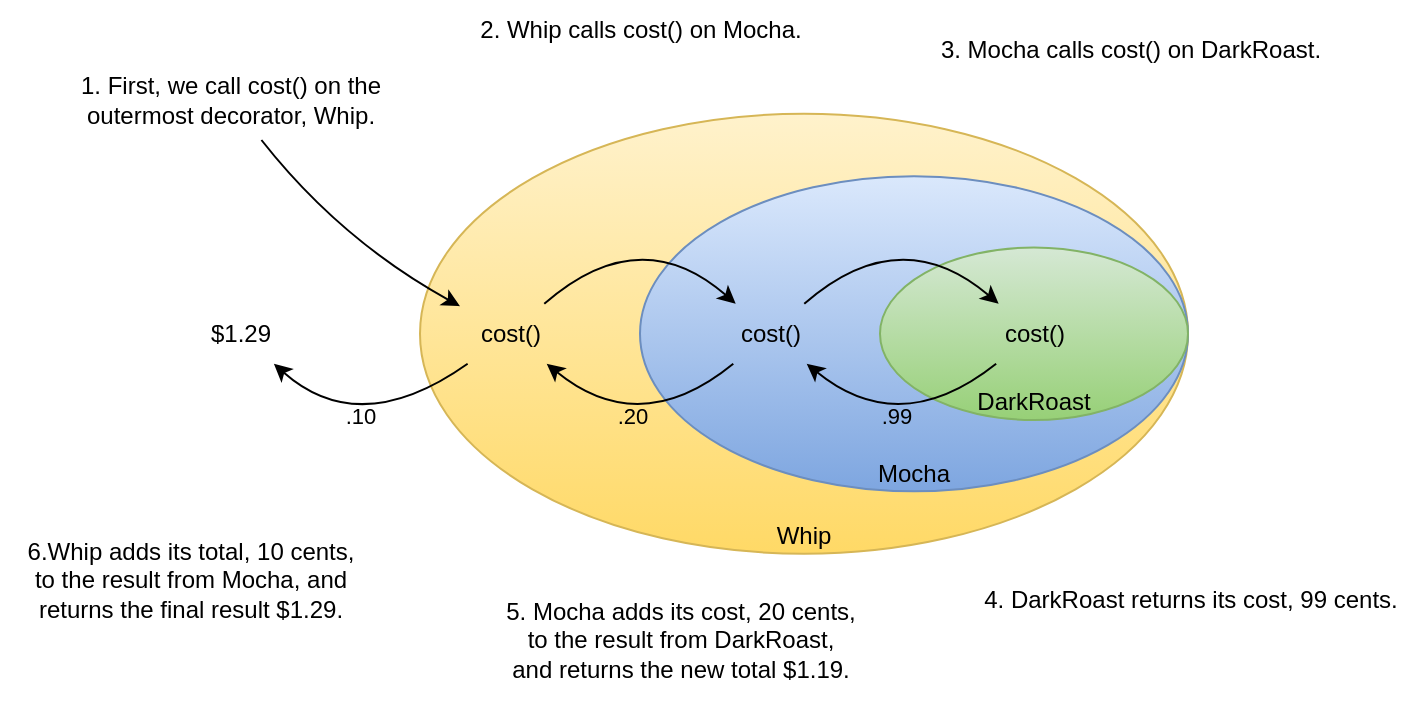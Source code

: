<mxfile version="20.7.4" type="device"><diagram id="ahAyE9eUKxN_0jiChCt0" name="Sayfa -1"><mxGraphModel dx="1404" dy="837" grid="1" gridSize="10" guides="1" tooltips="1" connect="1" arrows="1" fold="1" page="1" pageScale="1" pageWidth="827" pageHeight="1169" math="0" shadow="0"><root><mxCell id="0"/><mxCell id="1" parent="0"/><mxCell id="oRd8bEWrd4tIhJ1eEdKT-1" value="Whip" style="ellipse;whiteSpace=wrap;html=1;verticalAlign=bottom;fillColor=#fff2cc;gradientColor=#ffd966;strokeColor=#d6b656;" parent="1" vertex="1"><mxGeometry x="310" y="366.88" width="384" height="220" as="geometry"/></mxCell><mxCell id="oRd8bEWrd4tIhJ1eEdKT-2" value="Mocha" style="ellipse;whiteSpace=wrap;html=1;verticalAlign=bottom;fillColor=#dae8fc;gradientColor=#7ea6e0;strokeColor=#6c8ebf;" parent="1" vertex="1"><mxGeometry x="420" y="398.13" width="274" height="157.5" as="geometry"/></mxCell><mxCell id="oRd8bEWrd4tIhJ1eEdKT-3" value="DarkRoast" style="ellipse;whiteSpace=wrap;html=1;verticalAlign=bottom;fillColor=#d5e8d4;gradientColor=#97d077;strokeColor=#82b366;" parent="1" vertex="1"><mxGeometry x="540" y="433.75" width="154" height="86.25" as="geometry"/></mxCell><mxCell id="oRd8bEWrd4tIhJ1eEdKT-4" value="cost()" style="text;html=1;align=center;verticalAlign=middle;resizable=0;points=[];autosize=1;strokeColor=none;fillColor=none;" parent="1" vertex="1"><mxGeometry x="330" y="461.88" width="50" height="30" as="geometry"/></mxCell><mxCell id="oRd8bEWrd4tIhJ1eEdKT-5" value="cost()" style="text;html=1;align=center;verticalAlign=middle;resizable=0;points=[];autosize=1;strokeColor=none;fillColor=none;" parent="1" vertex="1"><mxGeometry x="460" y="461.88" width="50" height="30" as="geometry"/></mxCell><mxCell id="oRd8bEWrd4tIhJ1eEdKT-6" value="cost()" style="text;html=1;align=center;verticalAlign=middle;resizable=0;points=[];autosize=1;strokeColor=none;fillColor=none;" parent="1" vertex="1"><mxGeometry x="592" y="461.88" width="50" height="30" as="geometry"/></mxCell><mxCell id="oRd8bEWrd4tIhJ1eEdKT-8" value="" style="endArrow=classic;html=1;curved=1;" parent="1" source="oRd8bEWrd4tIhJ1eEdKT-6" target="oRd8bEWrd4tIhJ1eEdKT-5" edge="1"><mxGeometry width="50" height="50" relative="1" as="geometry"><mxPoint x="440" y="730" as="sourcePoint"/><mxPoint x="490" y="680" as="targetPoint"/><Array as="points"><mxPoint x="550" y="530"/></Array></mxGeometry></mxCell><mxCell id="oRd8bEWrd4tIhJ1eEdKT-12" value=".99" style="edgeLabel;html=1;align=center;verticalAlign=middle;resizable=0;points=[];labelBackgroundColor=none;" parent="oRd8bEWrd4tIhJ1eEdKT-8" vertex="1" connectable="0"><mxGeometry x="0.286" y="-10" relative="1" as="geometry"><mxPoint x="4" y="6" as="offset"/></mxGeometry></mxCell><mxCell id="oRd8bEWrd4tIhJ1eEdKT-9" value="" style="endArrow=classic;html=1;curved=1;" parent="1" source="oRd8bEWrd4tIhJ1eEdKT-5" target="oRd8bEWrd4tIhJ1eEdKT-4" edge="1"><mxGeometry width="50" height="50" relative="1" as="geometry"><mxPoint x="566.923" y="510" as="sourcePoint"/><mxPoint x="441.538" y="510" as="targetPoint"/><Array as="points"><mxPoint x="420" y="530"/></Array></mxGeometry></mxCell><mxCell id="oRd8bEWrd4tIhJ1eEdKT-13" value=".20" style="edgeLabel;html=1;align=center;verticalAlign=middle;resizable=0;points=[];labelBackgroundColor=none;" parent="oRd8bEWrd4tIhJ1eEdKT-9" vertex="1" connectable="0"><mxGeometry x="0.281" y="-8" relative="1" as="geometry"><mxPoint x="4" y="5" as="offset"/></mxGeometry></mxCell><mxCell id="oRd8bEWrd4tIhJ1eEdKT-10" value="" style="endArrow=classic;html=1;curved=1;" parent="1" source="oRd8bEWrd4tIhJ1eEdKT-4" target="oRd8bEWrd4tIhJ1eEdKT-5" edge="1"><mxGeometry width="50" height="50" relative="1" as="geometry"><mxPoint x="250" y="650" as="sourcePoint"/><mxPoint x="300" y="600" as="targetPoint"/><Array as="points"><mxPoint x="420" y="420"/></Array></mxGeometry></mxCell><mxCell id="oRd8bEWrd4tIhJ1eEdKT-11" value="" style="endArrow=classic;html=1;curved=1;" parent="1" source="oRd8bEWrd4tIhJ1eEdKT-5" target="oRd8bEWrd4tIhJ1eEdKT-6" edge="1"><mxGeometry width="50" height="50" relative="1" as="geometry"><mxPoint x="510" y="730" as="sourcePoint"/><mxPoint x="560" y="680" as="targetPoint"/><Array as="points"><mxPoint x="550" y="420"/></Array></mxGeometry></mxCell><mxCell id="oRd8bEWrd4tIhJ1eEdKT-14" value="" style="endArrow=classic;html=1;curved=1;" parent="1" source="oRd8bEWrd4tIhJ1eEdKT-4" target="oRd8bEWrd4tIhJ1eEdKT-16" edge="1"><mxGeometry width="50" height="50" relative="1" as="geometry"><mxPoint x="270" y="650" as="sourcePoint"/><mxPoint x="230" y="490" as="targetPoint"/><Array as="points"><mxPoint x="280" y="530"/></Array></mxGeometry></mxCell><mxCell id="oRd8bEWrd4tIhJ1eEdKT-15" value=".10" style="edgeLabel;html=1;align=center;verticalAlign=middle;resizable=0;points=[];labelBackgroundColor=none;" parent="oRd8bEWrd4tIhJ1eEdKT-14" vertex="1" connectable="0"><mxGeometry x="-0.17" y="-14" relative="1" as="geometry"><mxPoint x="-4" y="8" as="offset"/></mxGeometry></mxCell><mxCell id="oRd8bEWrd4tIhJ1eEdKT-16" value="$1.29" style="text;html=1;align=center;verticalAlign=middle;resizable=0;points=[];autosize=1;strokeColor=none;fillColor=none;" parent="1" vertex="1"><mxGeometry x="195" y="461.88" width="50" height="30" as="geometry"/></mxCell><mxCell id="NSfmXhffcaV8MrEGA59--1" value="1. First, we call cost() on the&lt;br&gt;outermost decorator, Whip." style="text;html=1;align=center;verticalAlign=middle;resizable=0;points=[];autosize=1;strokeColor=none;fillColor=none;" parent="1" vertex="1"><mxGeometry x="130" y="340" width="170" height="40" as="geometry"/></mxCell><mxCell id="NSfmXhffcaV8MrEGA59--2" value="" style="endArrow=classic;html=1;curved=1;" parent="1" source="NSfmXhffcaV8MrEGA59--1" target="oRd8bEWrd4tIhJ1eEdKT-4" edge="1"><mxGeometry width="50" height="50" relative="1" as="geometry"><mxPoint x="220" y="450" as="sourcePoint"/><mxPoint x="270" y="400" as="targetPoint"/><Array as="points"><mxPoint x="270" y="430"/></Array></mxGeometry></mxCell><mxCell id="NSfmXhffcaV8MrEGA59--3" value="2. Whip calls cost() on Mocha." style="text;html=1;align=center;verticalAlign=middle;resizable=0;points=[];autosize=1;strokeColor=none;fillColor=none;" parent="1" vertex="1"><mxGeometry x="330" y="310" width="180" height="30" as="geometry"/></mxCell><mxCell id="NSfmXhffcaV8MrEGA59--4" value="3. Mocha calls cost() on DarkRoast." style="text;html=1;align=center;verticalAlign=middle;resizable=0;points=[];autosize=1;strokeColor=none;fillColor=none;" parent="1" vertex="1"><mxGeometry x="560" y="320" width="210" height="30" as="geometry"/></mxCell><mxCell id="NSfmXhffcaV8MrEGA59--5" value="4. DarkRoast returns its cost, 99 cents." style="text;html=1;align=center;verticalAlign=middle;resizable=0;points=[];autosize=1;strokeColor=none;fillColor=none;" parent="1" vertex="1"><mxGeometry x="580" y="595" width="230" height="30" as="geometry"/></mxCell><mxCell id="NSfmXhffcaV8MrEGA59--6" value="5. Mocha adds its cost, 20 cents,&lt;br&gt;to the result from DarkRoast,&lt;br&gt;and returns the new total $1.19." style="text;html=1;align=center;verticalAlign=middle;resizable=0;points=[];autosize=1;strokeColor=none;fillColor=none;" parent="1" vertex="1"><mxGeometry x="340" y="600" width="200" height="60" as="geometry"/></mxCell><mxCell id="NSfmXhffcaV8MrEGA59--7" value="6.Whip adds its total, 10 cents,&lt;br&gt;to the result from Mocha, and&lt;br&gt;returns the final result $1.29." style="text;html=1;align=center;verticalAlign=middle;resizable=0;points=[];autosize=1;strokeColor=none;fillColor=none;" parent="1" vertex="1"><mxGeometry x="100" y="570" width="190" height="60" as="geometry"/></mxCell></root></mxGraphModel></diagram></mxfile>